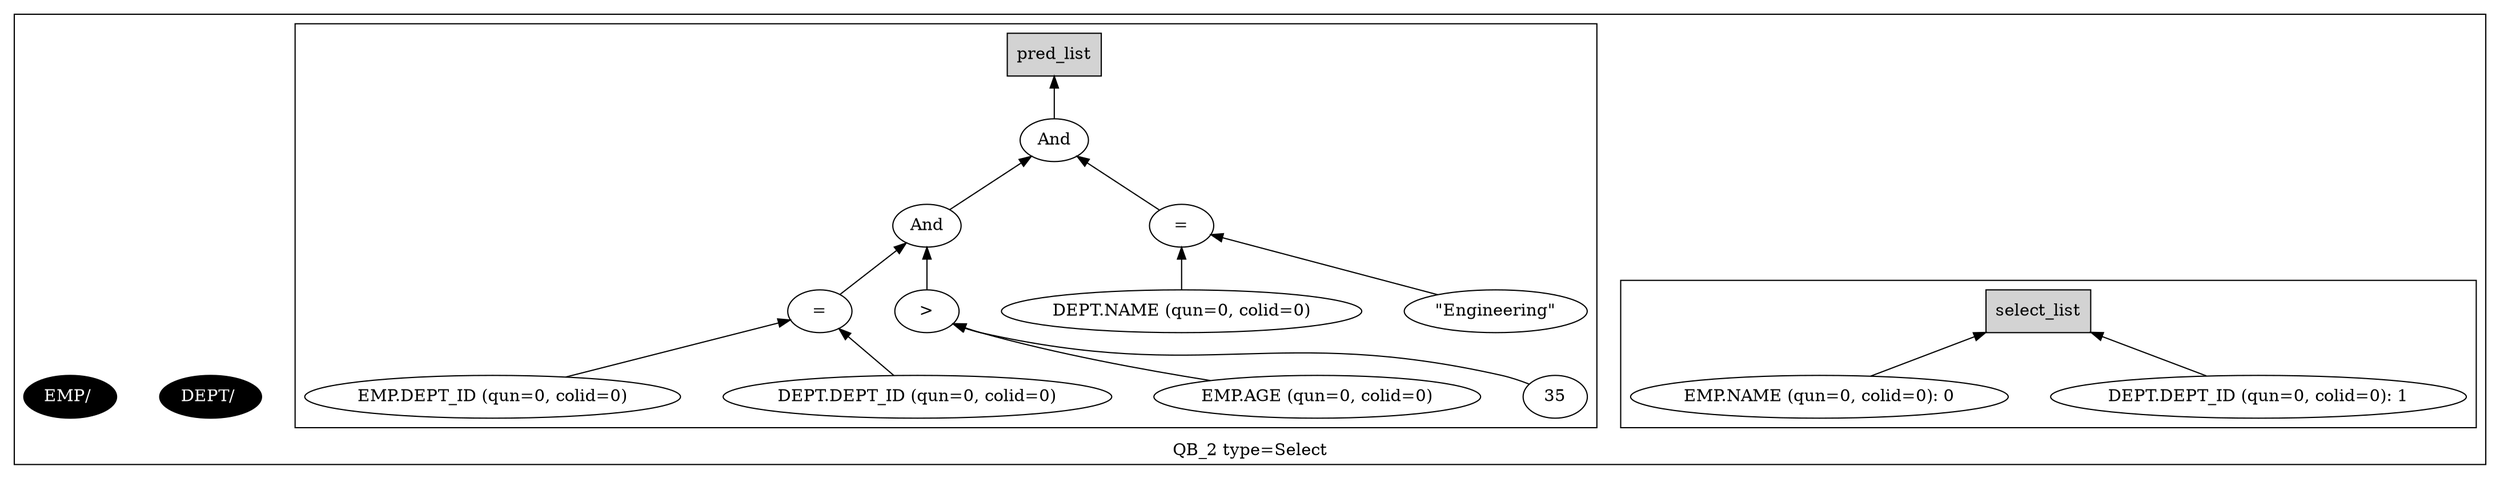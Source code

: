 digraph example1 {
    rankdir=BT;
    nodesep=0.5;
    ordering="in";
  subgraph cluster_QB_2 {
    "QB_2_selectlist"[label="select_list",shape=box,style=filled];
  subgraph cluster_select_listQB_2 {
    exprnodeNodeId1v1[label="EMP.NAME (qun=0, colid=0): 0"];
    exprnodeNodeId1v1 -> "QB_2_selectlist";
    exprnodeNodeId2v1[label="DEPT.DEPT_ID (qun=0, colid=0): 1"];
    exprnodeNodeId2v1 -> "QB_2_selectlist";
}
    "QUN_1"[label="DEPT/ ", fillcolor=black, fontcolor=white, style=filled]
    "QUN_0"[label="EMP/ ", fillcolor=black, fontcolor=white, style=filled]
  subgraph cluster_pred_listQB_2 {
    exprnodeNodeId13v1[label="And"];
    exprnodeNodeId9v1 -> exprnodeNodeId13v1;
    exprnodeNodeId9v1[label="And"];
    exprnodeNodeId5v1 -> exprnodeNodeId9v1;
    exprnodeNodeId5v1[label="="];
    exprnodeNodeId3v1 -> exprnodeNodeId5v1;
    exprnodeNodeId3v1[label="EMP.DEPT_ID (qun=0, colid=0)"];
    exprnodeNodeId4v1 -> exprnodeNodeId5v1;
    exprnodeNodeId4v1[label="DEPT.DEPT_ID (qun=0, colid=0)"];
    exprnodeNodeId8v1 -> exprnodeNodeId9v1;
    exprnodeNodeId8v1[label=">"];
    exprnodeNodeId6v1 -> exprnodeNodeId8v1;
    exprnodeNodeId6v1[label="EMP.AGE (qun=0, colid=0)"];
    exprnodeNodeId7v1 -> exprnodeNodeId8v1;
    exprnodeNodeId7v1[label="35"];
    exprnodeNodeId12v1 -> exprnodeNodeId13v1;
    exprnodeNodeId12v1[label="="];
    exprnodeNodeId10v1 -> exprnodeNodeId12v1;
    exprnodeNodeId10v1[label="DEPT.NAME (qun=0, colid=0)"];
    exprnodeNodeId11v1 -> exprnodeNodeId12v1;
    exprnodeNodeId11v1[label="\"Engineering\""];
    exprnodeNodeId13v1 -> QB_2_pred_list;
    "QB_2_pred_list"[label="pred_list",shape=box,style=filled];
}
    label = "QB_2 type=Select";
}
}
